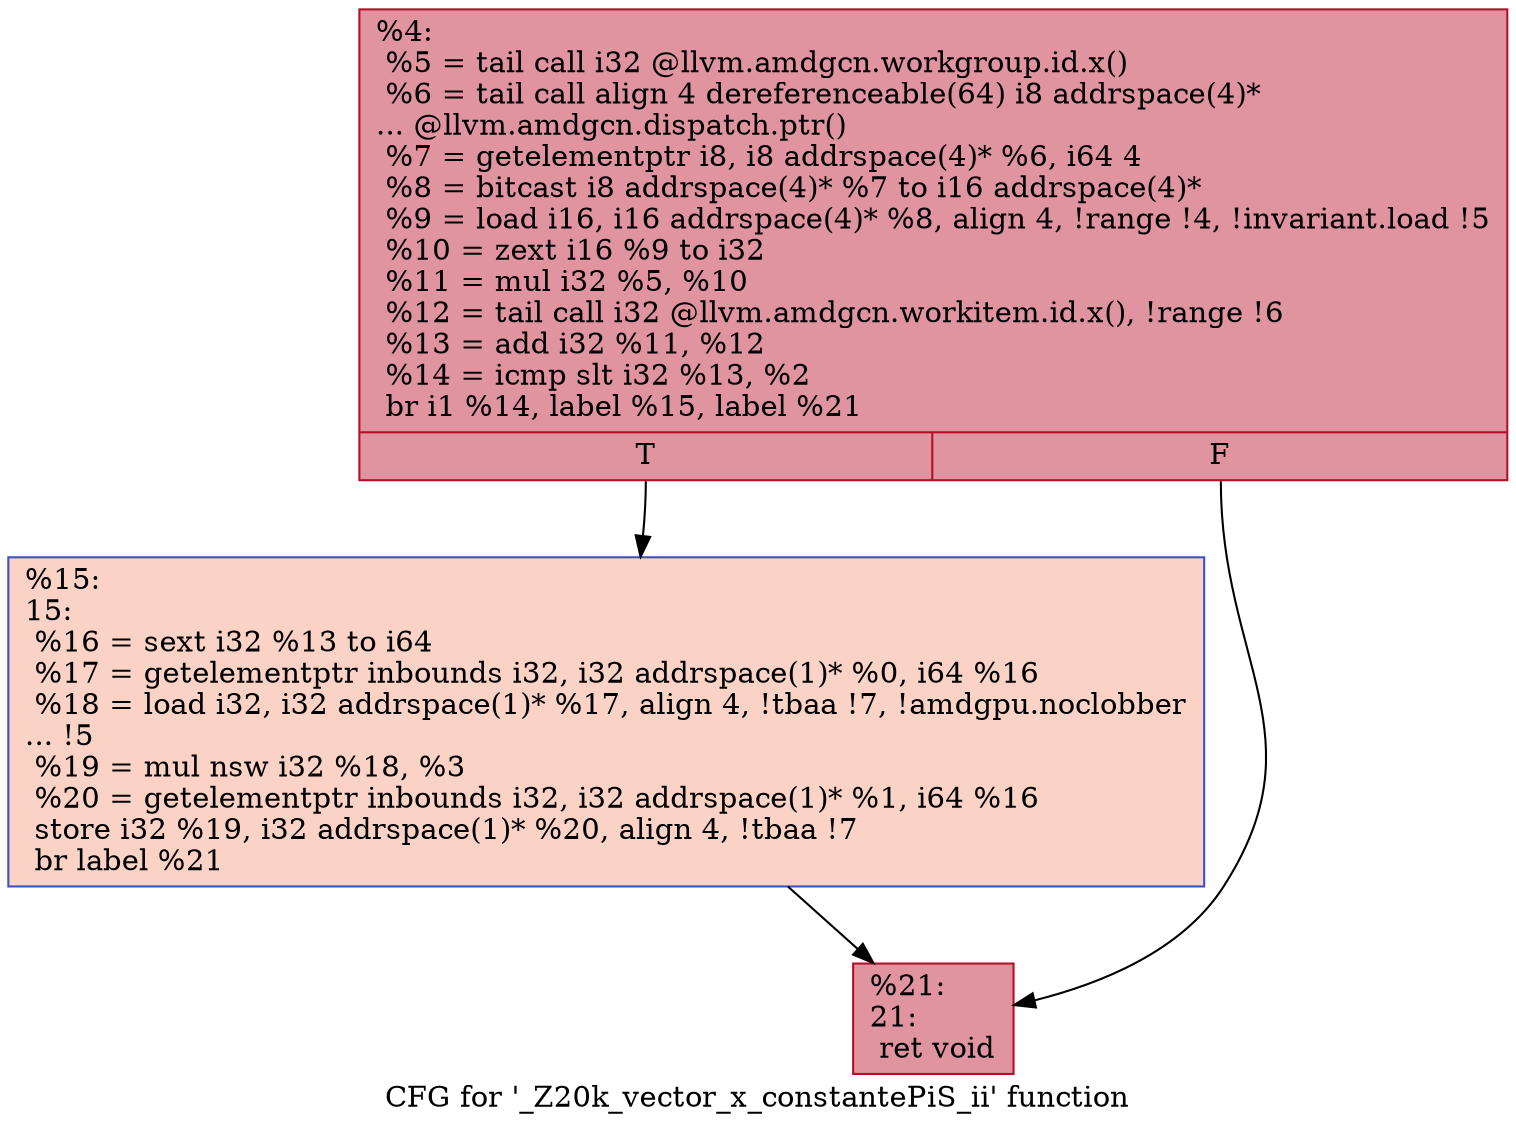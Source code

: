 digraph "CFG for '_Z20k_vector_x_constantePiS_ii' function" {
	label="CFG for '_Z20k_vector_x_constantePiS_ii' function";

	Node0x5923040 [shape=record,color="#b70d28ff", style=filled, fillcolor="#b70d2870",label="{%4:\l  %5 = tail call i32 @llvm.amdgcn.workgroup.id.x()\l  %6 = tail call align 4 dereferenceable(64) i8 addrspace(4)*\l... @llvm.amdgcn.dispatch.ptr()\l  %7 = getelementptr i8, i8 addrspace(4)* %6, i64 4\l  %8 = bitcast i8 addrspace(4)* %7 to i16 addrspace(4)*\l  %9 = load i16, i16 addrspace(4)* %8, align 4, !range !4, !invariant.load !5\l  %10 = zext i16 %9 to i32\l  %11 = mul i32 %5, %10\l  %12 = tail call i32 @llvm.amdgcn.workitem.id.x(), !range !6\l  %13 = add i32 %11, %12\l  %14 = icmp slt i32 %13, %2\l  br i1 %14, label %15, label %21\l|{<s0>T|<s1>F}}"];
	Node0x5923040:s0 -> Node0x5924f50;
	Node0x5923040:s1 -> Node0x5924fe0;
	Node0x5924f50 [shape=record,color="#3d50c3ff", style=filled, fillcolor="#f59c7d70",label="{%15:\l15:                                               \l  %16 = sext i32 %13 to i64\l  %17 = getelementptr inbounds i32, i32 addrspace(1)* %0, i64 %16\l  %18 = load i32, i32 addrspace(1)* %17, align 4, !tbaa !7, !amdgpu.noclobber\l... !5\l  %19 = mul nsw i32 %18, %3\l  %20 = getelementptr inbounds i32, i32 addrspace(1)* %1, i64 %16\l  store i32 %19, i32 addrspace(1)* %20, align 4, !tbaa !7\l  br label %21\l}"];
	Node0x5924f50 -> Node0x5924fe0;
	Node0x5924fe0 [shape=record,color="#b70d28ff", style=filled, fillcolor="#b70d2870",label="{%21:\l21:                                               \l  ret void\l}"];
}
